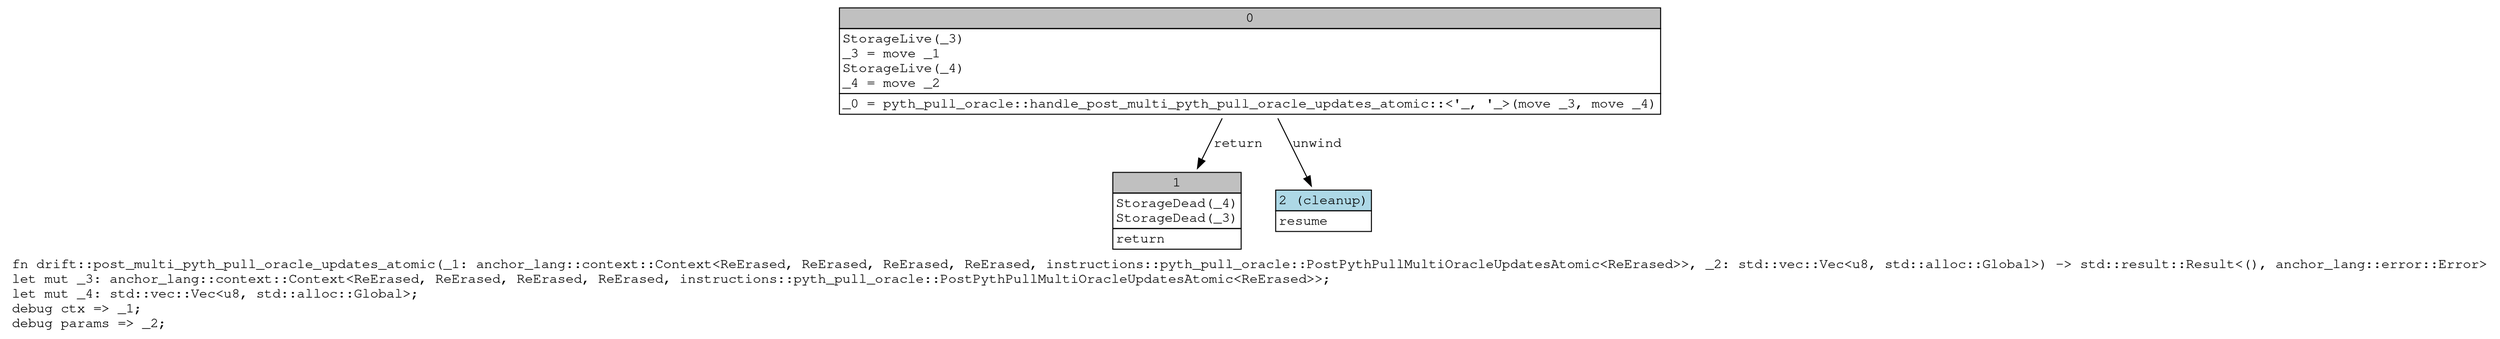 digraph Mir_0_20005 {
    graph [fontname="Courier, monospace"];
    node [fontname="Courier, monospace"];
    edge [fontname="Courier, monospace"];
    label=<fn drift::post_multi_pyth_pull_oracle_updates_atomic(_1: anchor_lang::context::Context&lt;ReErased, ReErased, ReErased, ReErased, instructions::pyth_pull_oracle::PostPythPullMultiOracleUpdatesAtomic&lt;ReErased&gt;&gt;, _2: std::vec::Vec&lt;u8, std::alloc::Global&gt;) -&gt; std::result::Result&lt;(), anchor_lang::error::Error&gt;<br align="left"/>let mut _3: anchor_lang::context::Context&lt;ReErased, ReErased, ReErased, ReErased, instructions::pyth_pull_oracle::PostPythPullMultiOracleUpdatesAtomic&lt;ReErased&gt;&gt;;<br align="left"/>let mut _4: std::vec::Vec&lt;u8, std::alloc::Global&gt;;<br align="left"/>debug ctx =&gt; _1;<br align="left"/>debug params =&gt; _2;<br align="left"/>>;
    bb0__0_20005 [shape="none", label=<<table border="0" cellborder="1" cellspacing="0"><tr><td bgcolor="gray" align="center" colspan="1">0</td></tr><tr><td align="left" balign="left">StorageLive(_3)<br/>_3 = move _1<br/>StorageLive(_4)<br/>_4 = move _2<br/></td></tr><tr><td align="left">_0 = pyth_pull_oracle::handle_post_multi_pyth_pull_oracle_updates_atomic::&lt;'_, '_&gt;(move _3, move _4)</td></tr></table>>];
    bb1__0_20005 [shape="none", label=<<table border="0" cellborder="1" cellspacing="0"><tr><td bgcolor="gray" align="center" colspan="1">1</td></tr><tr><td align="left" balign="left">StorageDead(_4)<br/>StorageDead(_3)<br/></td></tr><tr><td align="left">return</td></tr></table>>];
    bb2__0_20005 [shape="none", label=<<table border="0" cellborder="1" cellspacing="0"><tr><td bgcolor="lightblue" align="center" colspan="1">2 (cleanup)</td></tr><tr><td align="left">resume</td></tr></table>>];
    bb0__0_20005 -> bb1__0_20005 [label="return"];
    bb0__0_20005 -> bb2__0_20005 [label="unwind"];
}
